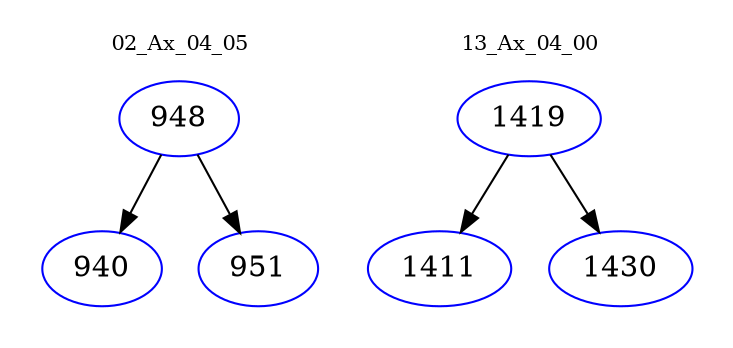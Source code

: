 digraph{
subgraph cluster_0 {
color = white
label = "02_Ax_04_05";
fontsize=10;
T0_948 [label="948", color="blue"]
T0_948 -> T0_940 [color="black"]
T0_940 [label="940", color="blue"]
T0_948 -> T0_951 [color="black"]
T0_951 [label="951", color="blue"]
}
subgraph cluster_1 {
color = white
label = "13_Ax_04_00";
fontsize=10;
T1_1419 [label="1419", color="blue"]
T1_1419 -> T1_1411 [color="black"]
T1_1411 [label="1411", color="blue"]
T1_1419 -> T1_1430 [color="black"]
T1_1430 [label="1430", color="blue"]
}
}
